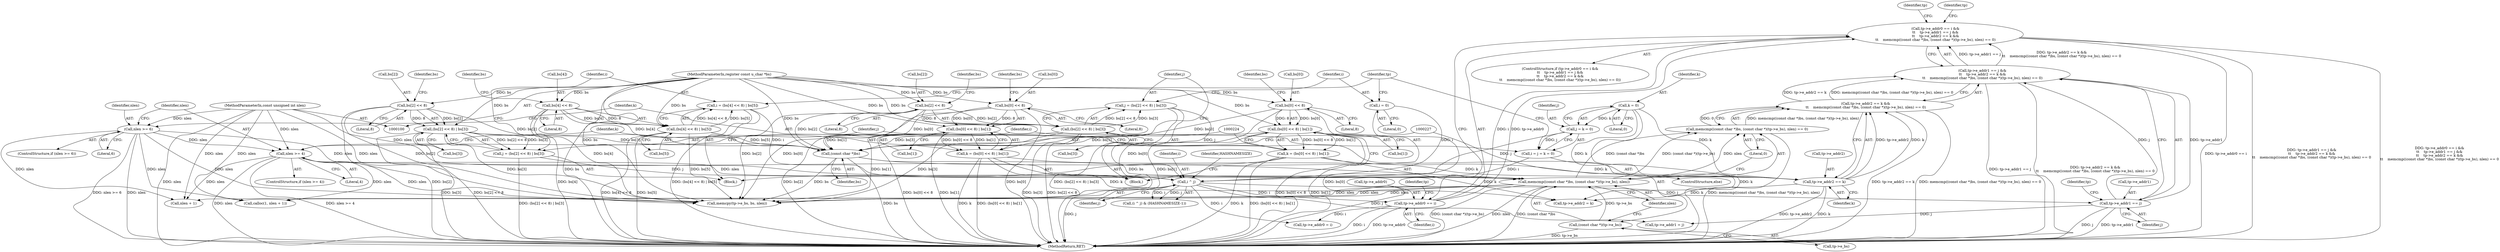 digraph "1_tcpdump_730fc35968c5433b9e2a829779057f4f9495dc51_1@API" {
"1000203" [label="(Call,tp->e_addr0 == i &&\n\t\t    tp->e_addr1 == j &&\n\t\t    tp->e_addr2 == k &&\n\t\t    memcmp((const char *)bs, (const char *)(tp->e_bs), nlen) == 0)"];
"1000204" [label="(Call,tp->e_addr0 == i)"];
"1000192" [label="(Call,i ^ j)"];
"1000179" [label="(Call,i = j = k = 0)"];
"1000181" [label="(Call,j = k = 0)"];
"1000183" [label="(Call,k = 0)"];
"1000175" [label="(Call,i = 0)"];
"1000136" [label="(Call,i = (bs[4] << 8) | bs[5])"];
"1000138" [label="(Call,(bs[4] << 8) | bs[5])"];
"1000139" [label="(Call,bs[4] << 8)"];
"1000102" [label="(MethodParameterIn,register const u_char *bs)"];
"1000125" [label="(Call,j = (bs[2] << 8) | bs[3])"];
"1000127" [label="(Call,(bs[2] << 8) | bs[3])"];
"1000128" [label="(Call,bs[2] << 8)"];
"1000164" [label="(Call,j = (bs[2] << 8) | bs[3])"];
"1000166" [label="(Call,(bs[2] << 8) | bs[3])"];
"1000167" [label="(Call,bs[2] << 8)"];
"1000209" [label="(Call,tp->e_addr1 == j &&\n\t\t    tp->e_addr2 == k &&\n\t\t    memcmp((const char *)bs, (const char *)(tp->e_bs), nlen) == 0)"];
"1000210" [label="(Call,tp->e_addr1 == j)"];
"1000215" [label="(Call,tp->e_addr2 == k &&\n\t\t    memcmp((const char *)bs, (const char *)(tp->e_bs), nlen) == 0)"];
"1000216" [label="(Call,tp->e_addr2 == k)"];
"1000114" [label="(Call,k = (bs[0] << 8) | bs[1])"];
"1000116" [label="(Call,(bs[0] << 8) | bs[1])"];
"1000117" [label="(Call,bs[0] << 8)"];
"1000153" [label="(Call,k = (bs[0] << 8) | bs[1])"];
"1000155" [label="(Call,(bs[0] << 8) | bs[1])"];
"1000156" [label="(Call,bs[0] << 8)"];
"1000221" [label="(Call,memcmp((const char *)bs, (const char *)(tp->e_bs), nlen) == 0)"];
"1000222" [label="(Call,memcmp((const char *)bs, (const char *)(tp->e_bs), nlen))"];
"1000223" [label="(Call,(const char *)bs)"];
"1000226" [label="(Call,(const char *)(tp->e_bs))"];
"1000149" [label="(Call,nlen >= 4)"];
"1000110" [label="(Call,nlen >= 6)"];
"1000103" [label="(MethodParameterIn,const unsigned int nlen)"];
"1000205" [label="(Call,tp->e_addr0)"];
"1000148" [label="(ControlStructure,if (nlen >= 4))"];
"1000217" [label="(Call,tp->e_addr2)"];
"1000185" [label="(Literal,0)"];
"1000110" [label="(Call,nlen >= 6)"];
"1000155" [label="(Call,(bs[0] << 8) | bs[1])"];
"1000218" [label="(Identifier,tp)"];
"1000152" [label="(Block,)"];
"1000161" [label="(Call,bs[1])"];
"1000177" [label="(Literal,0)"];
"1000276" [label="(Call,memcpy(tp->e_bs, bs, nlen))"];
"1000204" [label="(Call,tp->e_addr0 == i)"];
"1000114" [label="(Call,k = (bs[0] << 8) | bs[1])"];
"1000191" [label="(Call,(i ^ j) & (HASHNAMESIZE-1))"];
"1000103" [label="(MethodParameterIn,const unsigned int nlen)"];
"1000167" [label="(Call,bs[2] << 8)"];
"1000157" [label="(Call,bs[0])"];
"1000251" [label="(Call,tp->e_addr2 = k)"];
"1000172" [label="(Call,bs[3])"];
"1000154" [label="(Identifier,k)"];
"1000193" [label="(Identifier,i)"];
"1000182" [label="(Identifier,j)"];
"1000176" [label="(Identifier,i)"];
"1000203" [label="(Call,tp->e_addr0 == i &&\n\t\t    tp->e_addr1 == j &&\n\t\t    tp->e_addr2 == k &&\n\t\t    memcmp((const char *)bs, (const char *)(tp->e_bs), nlen) == 0)"];
"1000211" [label="(Call,tp->e_addr1)"];
"1000113" [label="(Block,)"];
"1000139" [label="(Call,bs[4] << 8)"];
"1000171" [label="(Literal,8)"];
"1000225" [label="(Identifier,bs)"];
"1000162" [label="(Identifier,bs)"];
"1000187" [label="(Identifier,tp)"];
"1000153" [label="(Call,k = (bs[0] << 8) | bs[1])"];
"1000150" [label="(Identifier,nlen)"];
"1000160" [label="(Literal,8)"];
"1000164" [label="(Call,j = (bs[2] << 8) | bs[3])"];
"1000232" [label="(Literal,0)"];
"1000222" [label="(Call,memcmp((const char *)bs, (const char *)(tp->e_bs), nlen))"];
"1000165" [label="(Identifier,j)"];
"1000221" [label="(Call,memcmp((const char *)bs, (const char *)(tp->e_bs), nlen) == 0)"];
"1000121" [label="(Literal,8)"];
"1000194" [label="(Identifier,j)"];
"1000129" [label="(Call,bs[2])"];
"1000102" [label="(MethodParameterIn,register const u_char *bs)"];
"1000168" [label="(Call,bs[2])"];
"1000128" [label="(Call,bs[2] << 8)"];
"1000234" [label="(Identifier,tp)"];
"1000122" [label="(Call,bs[1])"];
"1000226" [label="(Call,(const char *)(tp->e_bs))"];
"1000237" [label="(Identifier,tp)"];
"1000192" [label="(Call,i ^ j)"];
"1000140" [label="(Call,bs[4])"];
"1000241" [label="(Call,tp->e_addr0 = i)"];
"1000209" [label="(Call,tp->e_addr1 == j &&\n\t\t    tp->e_addr2 == k &&\n\t\t    memcmp((const char *)bs, (const char *)(tp->e_bs), nlen) == 0)"];
"1000145" [label="(Identifier,bs)"];
"1000181" [label="(Call,j = k = 0)"];
"1000180" [label="(Identifier,i)"];
"1000262" [label="(Call,calloc(1, nlen + 1))"];
"1000125" [label="(Call,j = (bs[2] << 8) | bs[3])"];
"1000116" [label="(Call,(bs[0] << 8) | bs[1])"];
"1000137" [label="(Identifier,i)"];
"1000173" [label="(Identifier,bs)"];
"1000127" [label="(Call,(bs[2] << 8) | bs[3])"];
"1000118" [label="(Call,bs[0])"];
"1000215" [label="(Call,tp->e_addr2 == k &&\n\t\t    memcmp((const char *)bs, (const char *)(tp->e_bs), nlen) == 0)"];
"1000115" [label="(Identifier,k)"];
"1000231" [label="(Identifier,nlen)"];
"1000210" [label="(Call,tp->e_addr1 == j)"];
"1000126" [label="(Identifier,j)"];
"1000214" [label="(Identifier,j)"];
"1000220" [label="(Identifier,k)"];
"1000228" [label="(Call,tp->e_bs)"];
"1000246" [label="(Call,tp->e_addr1 = j)"];
"1000138" [label="(Call,(bs[4] << 8) | bs[5])"];
"1000175" [label="(Call,i = 0)"];
"1000112" [label="(Literal,6)"];
"1000208" [label="(Identifier,i)"];
"1000117" [label="(Call,bs[0] << 8)"];
"1000149" [label="(Call,nlen >= 4)"];
"1000109" [label="(ControlStructure,if (nlen >= 6))"];
"1000196" [label="(Identifier,HASHNAMESIZE)"];
"1000216" [label="(Call,tp->e_addr2 == k)"];
"1000179" [label="(Call,i = j = k = 0)"];
"1000166" [label="(Call,(bs[2] << 8) | bs[3])"];
"1000202" [label="(ControlStructure,if (tp->e_addr0 == i &&\n\t\t    tp->e_addr1 == j &&\n\t\t    tp->e_addr2 == k &&\n\t\t    memcmp((const char *)bs, (const char *)(tp->e_bs), nlen) == 0))"];
"1000178" [label="(ControlStructure,else)"];
"1000151" [label="(Literal,4)"];
"1000144" [label="(Call,bs[5])"];
"1000143" [label="(Literal,8)"];
"1000264" [label="(Call,nlen + 1)"];
"1000132" [label="(Literal,8)"];
"1000212" [label="(Identifier,tp)"];
"1000156" [label="(Call,bs[0] << 8)"];
"1000304" [label="(MethodReturn,RET)"];
"1000123" [label="(Identifier,bs)"];
"1000184" [label="(Identifier,k)"];
"1000133" [label="(Call,bs[3])"];
"1000223" [label="(Call,(const char *)bs)"];
"1000136" [label="(Call,i = (bs[4] << 8) | bs[5])"];
"1000183" [label="(Call,k = 0)"];
"1000134" [label="(Identifier,bs)"];
"1000111" [label="(Identifier,nlen)"];
"1000203" -> "1000202"  [label="AST: "];
"1000203" -> "1000204"  [label="CFG: "];
"1000203" -> "1000209"  [label="CFG: "];
"1000204" -> "1000203"  [label="AST: "];
"1000209" -> "1000203"  [label="AST: "];
"1000234" -> "1000203"  [label="CFG: "];
"1000237" -> "1000203"  [label="CFG: "];
"1000203" -> "1000304"  [label="DDG: tp->e_addr0 == i"];
"1000203" -> "1000304"  [label="DDG: tp->e_addr1 == j &&\n\t\t    tp->e_addr2 == k &&\n\t\t    memcmp((const char *)bs, (const char *)(tp->e_bs), nlen) == 0"];
"1000203" -> "1000304"  [label="DDG: tp->e_addr0 == i &&\n\t\t    tp->e_addr1 == j &&\n\t\t    tp->e_addr2 == k &&\n\t\t    memcmp((const char *)bs, (const char *)(tp->e_bs), nlen) == 0"];
"1000204" -> "1000203"  [label="DDG: tp->e_addr0"];
"1000204" -> "1000203"  [label="DDG: i"];
"1000209" -> "1000203"  [label="DDG: tp->e_addr1 == j"];
"1000209" -> "1000203"  [label="DDG: tp->e_addr2 == k &&\n\t\t    memcmp((const char *)bs, (const char *)(tp->e_bs), nlen) == 0"];
"1000204" -> "1000208"  [label="CFG: "];
"1000205" -> "1000204"  [label="AST: "];
"1000208" -> "1000204"  [label="AST: "];
"1000212" -> "1000204"  [label="CFG: "];
"1000204" -> "1000304"  [label="DDG: i"];
"1000204" -> "1000304"  [label="DDG: tp->e_addr0"];
"1000192" -> "1000204"  [label="DDG: i"];
"1000204" -> "1000241"  [label="DDG: i"];
"1000192" -> "1000191"  [label="AST: "];
"1000192" -> "1000194"  [label="CFG: "];
"1000193" -> "1000192"  [label="AST: "];
"1000194" -> "1000192"  [label="AST: "];
"1000196" -> "1000192"  [label="CFG: "];
"1000192" -> "1000304"  [label="DDG: j"];
"1000192" -> "1000191"  [label="DDG: i"];
"1000192" -> "1000191"  [label="DDG: j"];
"1000179" -> "1000192"  [label="DDG: i"];
"1000175" -> "1000192"  [label="DDG: i"];
"1000136" -> "1000192"  [label="DDG: i"];
"1000181" -> "1000192"  [label="DDG: j"];
"1000125" -> "1000192"  [label="DDG: j"];
"1000164" -> "1000192"  [label="DDG: j"];
"1000192" -> "1000210"  [label="DDG: j"];
"1000192" -> "1000241"  [label="DDG: i"];
"1000192" -> "1000246"  [label="DDG: j"];
"1000179" -> "1000178"  [label="AST: "];
"1000179" -> "1000181"  [label="CFG: "];
"1000180" -> "1000179"  [label="AST: "];
"1000181" -> "1000179"  [label="AST: "];
"1000187" -> "1000179"  [label="CFG: "];
"1000181" -> "1000179"  [label="DDG: j"];
"1000181" -> "1000183"  [label="CFG: "];
"1000182" -> "1000181"  [label="AST: "];
"1000183" -> "1000181"  [label="AST: "];
"1000183" -> "1000181"  [label="DDG: k"];
"1000183" -> "1000185"  [label="CFG: "];
"1000184" -> "1000183"  [label="AST: "];
"1000185" -> "1000183"  [label="AST: "];
"1000183" -> "1000304"  [label="DDG: k"];
"1000183" -> "1000216"  [label="DDG: k"];
"1000183" -> "1000251"  [label="DDG: k"];
"1000175" -> "1000152"  [label="AST: "];
"1000175" -> "1000177"  [label="CFG: "];
"1000176" -> "1000175"  [label="AST: "];
"1000177" -> "1000175"  [label="AST: "];
"1000187" -> "1000175"  [label="CFG: "];
"1000136" -> "1000113"  [label="AST: "];
"1000136" -> "1000138"  [label="CFG: "];
"1000137" -> "1000136"  [label="AST: "];
"1000138" -> "1000136"  [label="AST: "];
"1000187" -> "1000136"  [label="CFG: "];
"1000136" -> "1000304"  [label="DDG: (bs[4] << 8) | bs[5]"];
"1000138" -> "1000136"  [label="DDG: bs[4] << 8"];
"1000138" -> "1000136"  [label="DDG: bs[5]"];
"1000138" -> "1000144"  [label="CFG: "];
"1000139" -> "1000138"  [label="AST: "];
"1000144" -> "1000138"  [label="AST: "];
"1000138" -> "1000304"  [label="DDG: bs[4] << 8"];
"1000138" -> "1000304"  [label="DDG: bs[5]"];
"1000139" -> "1000138"  [label="DDG: bs[4]"];
"1000139" -> "1000138"  [label="DDG: 8"];
"1000102" -> "1000138"  [label="DDG: bs"];
"1000138" -> "1000223"  [label="DDG: bs[5]"];
"1000138" -> "1000276"  [label="DDG: bs[5]"];
"1000139" -> "1000143"  [label="CFG: "];
"1000140" -> "1000139"  [label="AST: "];
"1000143" -> "1000139"  [label="AST: "];
"1000145" -> "1000139"  [label="CFG: "];
"1000139" -> "1000304"  [label="DDG: bs[4]"];
"1000102" -> "1000139"  [label="DDG: bs"];
"1000139" -> "1000223"  [label="DDG: bs[4]"];
"1000139" -> "1000276"  [label="DDG: bs[4]"];
"1000102" -> "1000100"  [label="AST: "];
"1000102" -> "1000304"  [label="DDG: bs"];
"1000102" -> "1000117"  [label="DDG: bs"];
"1000102" -> "1000116"  [label="DDG: bs"];
"1000102" -> "1000128"  [label="DDG: bs"];
"1000102" -> "1000127"  [label="DDG: bs"];
"1000102" -> "1000156"  [label="DDG: bs"];
"1000102" -> "1000155"  [label="DDG: bs"];
"1000102" -> "1000167"  [label="DDG: bs"];
"1000102" -> "1000166"  [label="DDG: bs"];
"1000102" -> "1000223"  [label="DDG: bs"];
"1000102" -> "1000276"  [label="DDG: bs"];
"1000125" -> "1000113"  [label="AST: "];
"1000125" -> "1000127"  [label="CFG: "];
"1000126" -> "1000125"  [label="AST: "];
"1000127" -> "1000125"  [label="AST: "];
"1000137" -> "1000125"  [label="CFG: "];
"1000125" -> "1000304"  [label="DDG: (bs[2] << 8) | bs[3]"];
"1000127" -> "1000125"  [label="DDG: bs[2] << 8"];
"1000127" -> "1000125"  [label="DDG: bs[3]"];
"1000127" -> "1000133"  [label="CFG: "];
"1000128" -> "1000127"  [label="AST: "];
"1000133" -> "1000127"  [label="AST: "];
"1000127" -> "1000304"  [label="DDG: bs[3]"];
"1000127" -> "1000304"  [label="DDG: bs[2] << 8"];
"1000128" -> "1000127"  [label="DDG: bs[2]"];
"1000128" -> "1000127"  [label="DDG: 8"];
"1000127" -> "1000223"  [label="DDG: bs[3]"];
"1000127" -> "1000276"  [label="DDG: bs[3]"];
"1000128" -> "1000132"  [label="CFG: "];
"1000129" -> "1000128"  [label="AST: "];
"1000132" -> "1000128"  [label="AST: "];
"1000134" -> "1000128"  [label="CFG: "];
"1000128" -> "1000304"  [label="DDG: bs[2]"];
"1000128" -> "1000223"  [label="DDG: bs[2]"];
"1000128" -> "1000276"  [label="DDG: bs[2]"];
"1000164" -> "1000152"  [label="AST: "];
"1000164" -> "1000166"  [label="CFG: "];
"1000165" -> "1000164"  [label="AST: "];
"1000166" -> "1000164"  [label="AST: "];
"1000176" -> "1000164"  [label="CFG: "];
"1000164" -> "1000304"  [label="DDG: (bs[2] << 8) | bs[3]"];
"1000166" -> "1000164"  [label="DDG: bs[2] << 8"];
"1000166" -> "1000164"  [label="DDG: bs[3]"];
"1000166" -> "1000172"  [label="CFG: "];
"1000167" -> "1000166"  [label="AST: "];
"1000172" -> "1000166"  [label="AST: "];
"1000166" -> "1000304"  [label="DDG: bs[3]"];
"1000166" -> "1000304"  [label="DDG: bs[2] << 8"];
"1000167" -> "1000166"  [label="DDG: bs[2]"];
"1000167" -> "1000166"  [label="DDG: 8"];
"1000166" -> "1000223"  [label="DDG: bs[3]"];
"1000166" -> "1000276"  [label="DDG: bs[3]"];
"1000167" -> "1000171"  [label="CFG: "];
"1000168" -> "1000167"  [label="AST: "];
"1000171" -> "1000167"  [label="AST: "];
"1000173" -> "1000167"  [label="CFG: "];
"1000167" -> "1000304"  [label="DDG: bs[2]"];
"1000167" -> "1000223"  [label="DDG: bs[2]"];
"1000167" -> "1000276"  [label="DDG: bs[2]"];
"1000209" -> "1000210"  [label="CFG: "];
"1000209" -> "1000215"  [label="CFG: "];
"1000210" -> "1000209"  [label="AST: "];
"1000215" -> "1000209"  [label="AST: "];
"1000209" -> "1000304"  [label="DDG: tp->e_addr1 == j"];
"1000209" -> "1000304"  [label="DDG: tp->e_addr2 == k &&\n\t\t    memcmp((const char *)bs, (const char *)(tp->e_bs), nlen) == 0"];
"1000210" -> "1000209"  [label="DDG: tp->e_addr1"];
"1000210" -> "1000209"  [label="DDG: j"];
"1000215" -> "1000209"  [label="DDG: tp->e_addr2 == k"];
"1000215" -> "1000209"  [label="DDG: memcmp((const char *)bs, (const char *)(tp->e_bs), nlen) == 0"];
"1000210" -> "1000214"  [label="CFG: "];
"1000211" -> "1000210"  [label="AST: "];
"1000214" -> "1000210"  [label="AST: "];
"1000218" -> "1000210"  [label="CFG: "];
"1000210" -> "1000304"  [label="DDG: j"];
"1000210" -> "1000304"  [label="DDG: tp->e_addr1"];
"1000210" -> "1000246"  [label="DDG: j"];
"1000215" -> "1000216"  [label="CFG: "];
"1000215" -> "1000221"  [label="CFG: "];
"1000216" -> "1000215"  [label="AST: "];
"1000221" -> "1000215"  [label="AST: "];
"1000215" -> "1000304"  [label="DDG: memcmp((const char *)bs, (const char *)(tp->e_bs), nlen) == 0"];
"1000215" -> "1000304"  [label="DDG: tp->e_addr2 == k"];
"1000216" -> "1000215"  [label="DDG: tp->e_addr2"];
"1000216" -> "1000215"  [label="DDG: k"];
"1000221" -> "1000215"  [label="DDG: memcmp((const char *)bs, (const char *)(tp->e_bs), nlen)"];
"1000221" -> "1000215"  [label="DDG: 0"];
"1000216" -> "1000220"  [label="CFG: "];
"1000217" -> "1000216"  [label="AST: "];
"1000220" -> "1000216"  [label="AST: "];
"1000224" -> "1000216"  [label="CFG: "];
"1000216" -> "1000304"  [label="DDG: tp->e_addr2"];
"1000216" -> "1000304"  [label="DDG: k"];
"1000114" -> "1000216"  [label="DDG: k"];
"1000153" -> "1000216"  [label="DDG: k"];
"1000216" -> "1000251"  [label="DDG: k"];
"1000114" -> "1000113"  [label="AST: "];
"1000114" -> "1000116"  [label="CFG: "];
"1000115" -> "1000114"  [label="AST: "];
"1000116" -> "1000114"  [label="AST: "];
"1000126" -> "1000114"  [label="CFG: "];
"1000114" -> "1000304"  [label="DDG: k"];
"1000114" -> "1000304"  [label="DDG: (bs[0] << 8) | bs[1]"];
"1000116" -> "1000114"  [label="DDG: bs[0] << 8"];
"1000116" -> "1000114"  [label="DDG: bs[1]"];
"1000114" -> "1000251"  [label="DDG: k"];
"1000116" -> "1000122"  [label="CFG: "];
"1000117" -> "1000116"  [label="AST: "];
"1000122" -> "1000116"  [label="AST: "];
"1000116" -> "1000304"  [label="DDG: bs[0] << 8"];
"1000116" -> "1000304"  [label="DDG: bs[1]"];
"1000117" -> "1000116"  [label="DDG: bs[0]"];
"1000117" -> "1000116"  [label="DDG: 8"];
"1000116" -> "1000223"  [label="DDG: bs[1]"];
"1000116" -> "1000276"  [label="DDG: bs[1]"];
"1000117" -> "1000121"  [label="CFG: "];
"1000118" -> "1000117"  [label="AST: "];
"1000121" -> "1000117"  [label="AST: "];
"1000123" -> "1000117"  [label="CFG: "];
"1000117" -> "1000304"  [label="DDG: bs[0]"];
"1000117" -> "1000223"  [label="DDG: bs[0]"];
"1000117" -> "1000276"  [label="DDG: bs[0]"];
"1000153" -> "1000152"  [label="AST: "];
"1000153" -> "1000155"  [label="CFG: "];
"1000154" -> "1000153"  [label="AST: "];
"1000155" -> "1000153"  [label="AST: "];
"1000165" -> "1000153"  [label="CFG: "];
"1000153" -> "1000304"  [label="DDG: (bs[0] << 8) | bs[1]"];
"1000153" -> "1000304"  [label="DDG: k"];
"1000155" -> "1000153"  [label="DDG: bs[0] << 8"];
"1000155" -> "1000153"  [label="DDG: bs[1]"];
"1000153" -> "1000251"  [label="DDG: k"];
"1000155" -> "1000161"  [label="CFG: "];
"1000156" -> "1000155"  [label="AST: "];
"1000161" -> "1000155"  [label="AST: "];
"1000155" -> "1000304"  [label="DDG: bs[0] << 8"];
"1000155" -> "1000304"  [label="DDG: bs[1]"];
"1000156" -> "1000155"  [label="DDG: bs[0]"];
"1000156" -> "1000155"  [label="DDG: 8"];
"1000155" -> "1000223"  [label="DDG: bs[1]"];
"1000155" -> "1000276"  [label="DDG: bs[1]"];
"1000156" -> "1000160"  [label="CFG: "];
"1000157" -> "1000156"  [label="AST: "];
"1000160" -> "1000156"  [label="AST: "];
"1000162" -> "1000156"  [label="CFG: "];
"1000156" -> "1000304"  [label="DDG: bs[0]"];
"1000156" -> "1000223"  [label="DDG: bs[0]"];
"1000156" -> "1000276"  [label="DDG: bs[0]"];
"1000221" -> "1000232"  [label="CFG: "];
"1000222" -> "1000221"  [label="AST: "];
"1000232" -> "1000221"  [label="AST: "];
"1000221" -> "1000304"  [label="DDG: memcmp((const char *)bs, (const char *)(tp->e_bs), nlen)"];
"1000222" -> "1000221"  [label="DDG: (const char *)bs"];
"1000222" -> "1000221"  [label="DDG: (const char *)(tp->e_bs)"];
"1000222" -> "1000221"  [label="DDG: nlen"];
"1000222" -> "1000231"  [label="CFG: "];
"1000223" -> "1000222"  [label="AST: "];
"1000226" -> "1000222"  [label="AST: "];
"1000231" -> "1000222"  [label="AST: "];
"1000232" -> "1000222"  [label="CFG: "];
"1000222" -> "1000304"  [label="DDG: (const char *)bs"];
"1000222" -> "1000304"  [label="DDG: (const char *)(tp->e_bs)"];
"1000222" -> "1000304"  [label="DDG: nlen"];
"1000223" -> "1000222"  [label="DDG: bs"];
"1000226" -> "1000222"  [label="DDG: tp->e_bs"];
"1000149" -> "1000222"  [label="DDG: nlen"];
"1000110" -> "1000222"  [label="DDG: nlen"];
"1000103" -> "1000222"  [label="DDG: nlen"];
"1000222" -> "1000262"  [label="DDG: nlen"];
"1000222" -> "1000264"  [label="DDG: nlen"];
"1000222" -> "1000276"  [label="DDG: nlen"];
"1000223" -> "1000225"  [label="CFG: "];
"1000224" -> "1000223"  [label="AST: "];
"1000225" -> "1000223"  [label="AST: "];
"1000227" -> "1000223"  [label="CFG: "];
"1000223" -> "1000304"  [label="DDG: bs"];
"1000223" -> "1000276"  [label="DDG: bs"];
"1000226" -> "1000228"  [label="CFG: "];
"1000227" -> "1000226"  [label="AST: "];
"1000228" -> "1000226"  [label="AST: "];
"1000231" -> "1000226"  [label="CFG: "];
"1000226" -> "1000304"  [label="DDG: tp->e_bs"];
"1000149" -> "1000148"  [label="AST: "];
"1000149" -> "1000151"  [label="CFG: "];
"1000150" -> "1000149"  [label="AST: "];
"1000151" -> "1000149"  [label="AST: "];
"1000154" -> "1000149"  [label="CFG: "];
"1000180" -> "1000149"  [label="CFG: "];
"1000149" -> "1000304"  [label="DDG: nlen >= 4"];
"1000149" -> "1000304"  [label="DDG: nlen"];
"1000110" -> "1000149"  [label="DDG: nlen"];
"1000103" -> "1000149"  [label="DDG: nlen"];
"1000149" -> "1000262"  [label="DDG: nlen"];
"1000149" -> "1000264"  [label="DDG: nlen"];
"1000149" -> "1000276"  [label="DDG: nlen"];
"1000110" -> "1000109"  [label="AST: "];
"1000110" -> "1000112"  [label="CFG: "];
"1000111" -> "1000110"  [label="AST: "];
"1000112" -> "1000110"  [label="AST: "];
"1000115" -> "1000110"  [label="CFG: "];
"1000150" -> "1000110"  [label="CFG: "];
"1000110" -> "1000304"  [label="DDG: nlen >= 6"];
"1000110" -> "1000304"  [label="DDG: nlen"];
"1000103" -> "1000110"  [label="DDG: nlen"];
"1000110" -> "1000262"  [label="DDG: nlen"];
"1000110" -> "1000264"  [label="DDG: nlen"];
"1000110" -> "1000276"  [label="DDG: nlen"];
"1000103" -> "1000100"  [label="AST: "];
"1000103" -> "1000304"  [label="DDG: nlen"];
"1000103" -> "1000262"  [label="DDG: nlen"];
"1000103" -> "1000264"  [label="DDG: nlen"];
"1000103" -> "1000276"  [label="DDG: nlen"];
}
